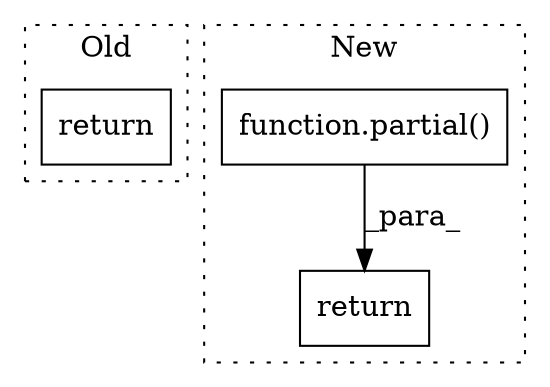 digraph G {
subgraph cluster0 {
1 [label="return" a="93" s="1722" l="7" shape="box"];
label = "Old";
style="dotted";
}
subgraph cluster1 {
2 [label="function.partial()" a="75" s="2186,2204" l="8,29" shape="box"];
3 [label="return" a="93" s="2179" l="7" shape="box"];
label = "New";
style="dotted";
}
2 -> 3 [label="_para_"];
}